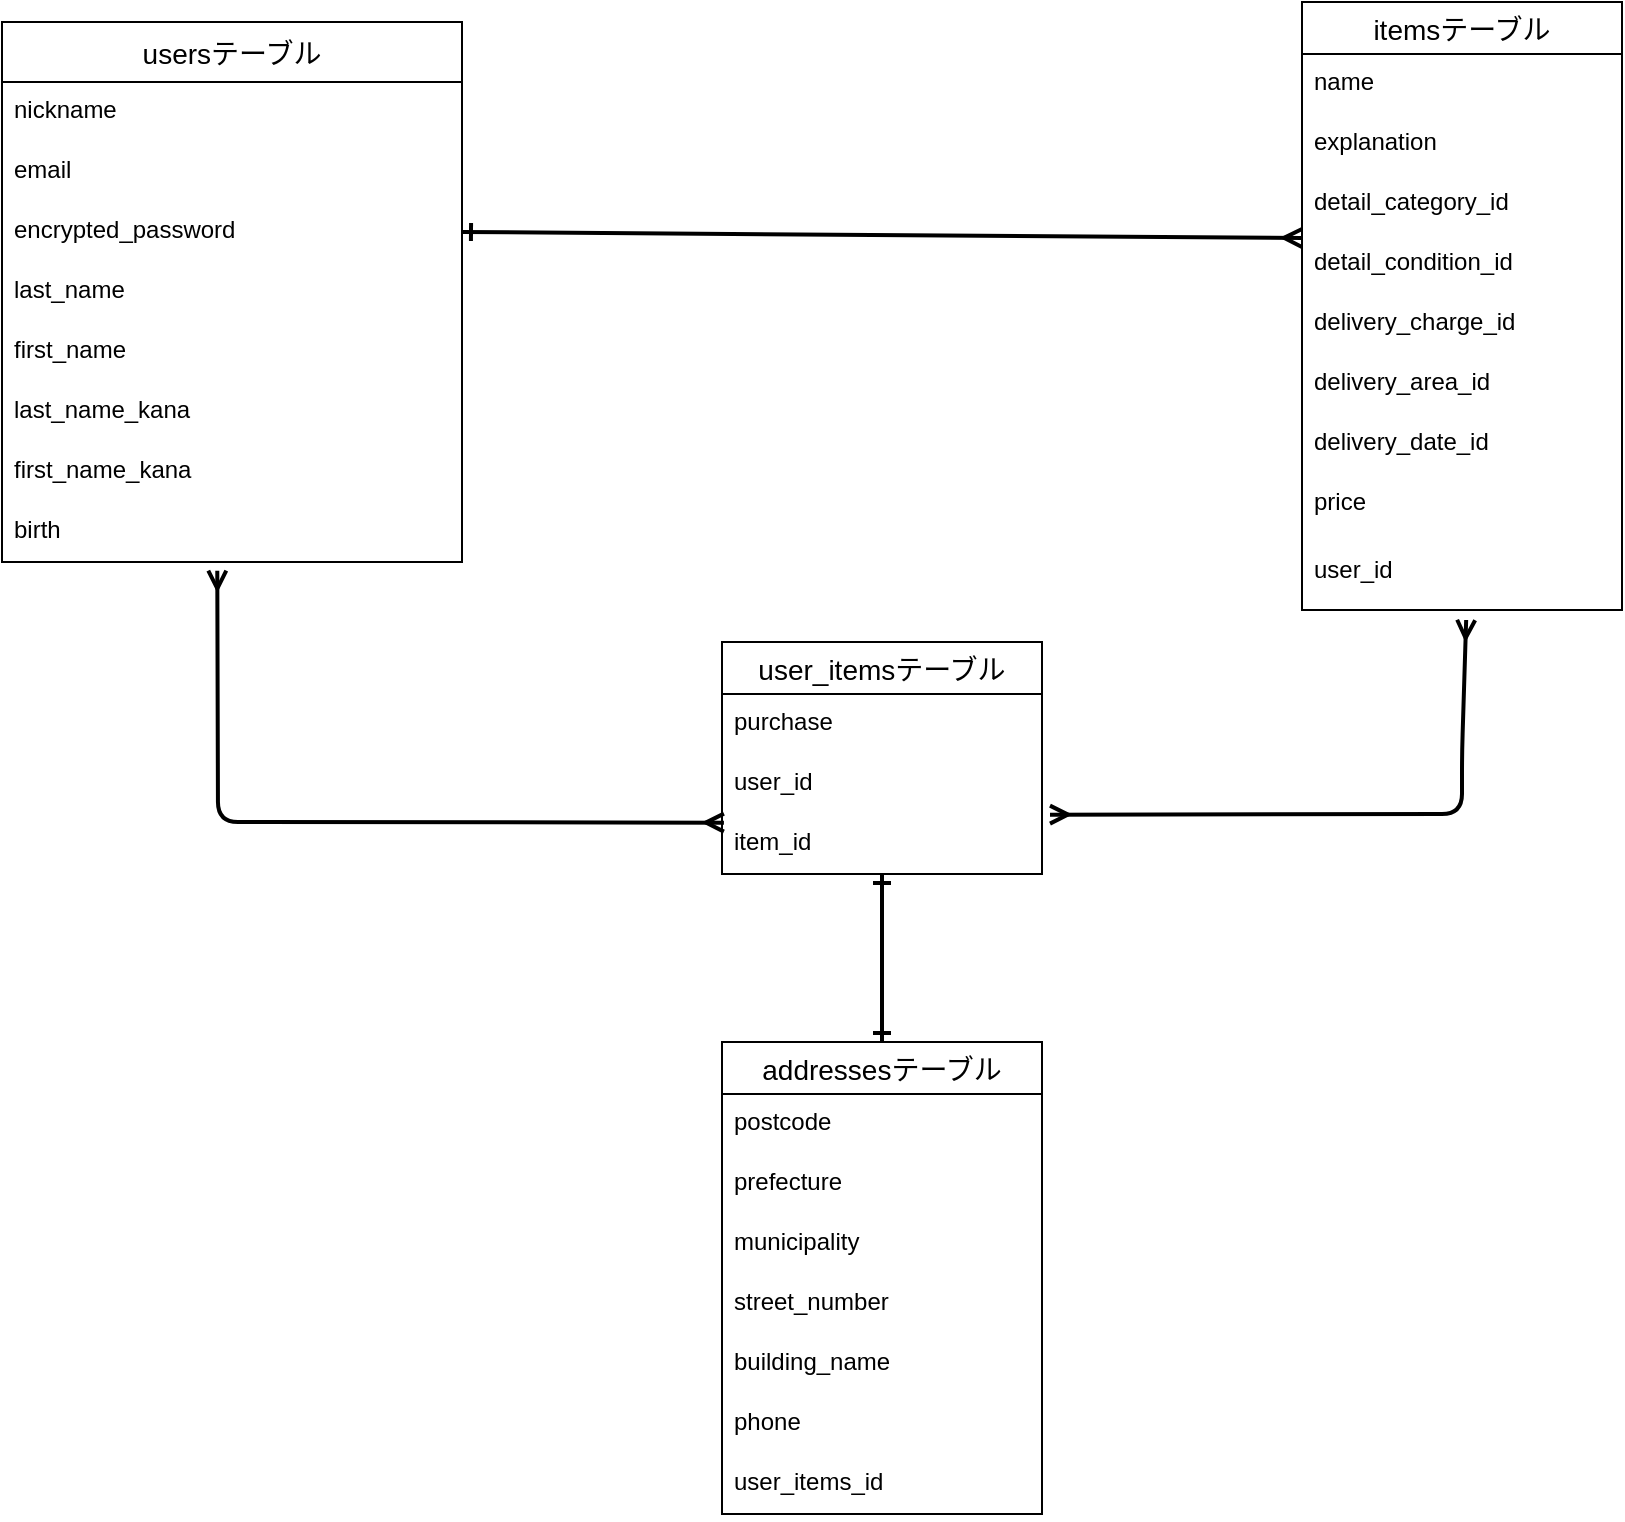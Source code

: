 <mxfile>
    <diagram id="WFOtl1uapArni-DYhw80" name="ページ1">
        <mxGraphModel dx="1476" dy="1006" grid="1" gridSize="10" guides="1" tooltips="1" connect="1" arrows="1" fold="1" page="1" pageScale="1" pageWidth="827" pageHeight="1169" math="0" shadow="0">
            <root>
                <mxCell id="0"/>
                <mxCell id="1" parent="0"/>
                <mxCell id="11" value="usersテーブル" style="swimlane;fontStyle=0;childLayout=stackLayout;horizontal=1;startSize=30;horizontalStack=0;resizeParent=1;resizeParentMax=0;resizeLast=0;collapsible=1;marginBottom=0;align=center;fontSize=14;" parent="1" vertex="1">
                    <mxGeometry x="260" y="220" width="230" height="270" as="geometry">
                        <mxRectangle x="60" y="106" width="60" height="30" as="alternateBounds"/>
                    </mxGeometry>
                </mxCell>
                <mxCell id="38" value="nickname " style="text;strokeColor=none;fillColor=none;spacingLeft=4;spacingRight=4;overflow=hidden;rotatable=0;points=[[0,0.5],[1,0.5]];portConstraint=eastwest;fontSize=12;" parent="11" vertex="1">
                    <mxGeometry y="30" width="230" height="30" as="geometry"/>
                </mxCell>
                <mxCell id="37" value="email" style="text;strokeColor=none;fillColor=none;spacingLeft=4;spacingRight=4;overflow=hidden;rotatable=0;points=[[0,0.5],[1,0.5]];portConstraint=eastwest;fontSize=12;" parent="11" vertex="1">
                    <mxGeometry y="60" width="230" height="30" as="geometry"/>
                </mxCell>
                <mxCell id="36" value="encrypted_password" style="text;strokeColor=none;fillColor=none;spacingLeft=4;spacingRight=4;overflow=hidden;rotatable=0;points=[[0,0.5],[1,0.5]];portConstraint=eastwest;fontSize=12;" parent="11" vertex="1">
                    <mxGeometry y="90" width="230" height="30" as="geometry"/>
                </mxCell>
                <mxCell id="35" value="last_name" style="text;strokeColor=none;fillColor=none;spacingLeft=4;spacingRight=4;overflow=hidden;rotatable=0;points=[[0,0.5],[1,0.5]];portConstraint=eastwest;fontSize=12;" parent="11" vertex="1">
                    <mxGeometry y="120" width="230" height="30" as="geometry"/>
                </mxCell>
                <mxCell id="34" value="first_name" style="text;strokeColor=none;fillColor=none;spacingLeft=4;spacingRight=4;overflow=hidden;rotatable=0;points=[[0,0.5],[1,0.5]];portConstraint=eastwest;fontSize=12;" parent="11" vertex="1">
                    <mxGeometry y="150" width="230" height="30" as="geometry"/>
                </mxCell>
                <mxCell id="39" value="last_name_kana" style="text;strokeColor=none;fillColor=none;spacingLeft=4;spacingRight=4;overflow=hidden;rotatable=0;points=[[0,0.5],[1,0.5]];portConstraint=eastwest;fontSize=12;" vertex="1" parent="11">
                    <mxGeometry y="180" width="230" height="30" as="geometry"/>
                </mxCell>
                <mxCell id="42" value="first_name_kana" style="text;strokeColor=none;fillColor=none;spacingLeft=4;spacingRight=4;overflow=hidden;rotatable=0;points=[[0,0.5],[1,0.5]];portConstraint=eastwest;fontSize=12;" vertex="1" parent="11">
                    <mxGeometry y="210" width="230" height="30" as="geometry"/>
                </mxCell>
                <mxCell id="41" value="birth" style="text;strokeColor=none;fillColor=none;spacingLeft=4;spacingRight=4;overflow=hidden;rotatable=0;points=[[0,0.5],[1,0.5]];portConstraint=eastwest;fontSize=12;" vertex="1" parent="11">
                    <mxGeometry y="240" width="230" height="30" as="geometry"/>
                </mxCell>
                <mxCell id="15" value="itemsテーブル" style="swimlane;fontStyle=0;childLayout=stackLayout;horizontal=1;startSize=26;horizontalStack=0;resizeParent=1;resizeParentMax=0;resizeLast=0;collapsible=1;marginBottom=0;align=center;fontSize=14;" parent="1" vertex="1">
                    <mxGeometry x="910" y="210" width="160" height="304" as="geometry"/>
                </mxCell>
                <mxCell id="16" value="name" style="text;strokeColor=none;fillColor=none;spacingLeft=4;spacingRight=4;overflow=hidden;rotatable=0;points=[[0,0.5],[1,0.5]];portConstraint=eastwest;fontSize=12;" parent="15" vertex="1">
                    <mxGeometry y="26" width="160" height="30" as="geometry"/>
                </mxCell>
                <mxCell id="17" value="explanation" style="text;strokeColor=none;fillColor=none;spacingLeft=4;spacingRight=4;overflow=hidden;rotatable=0;points=[[0,0.5],[1,0.5]];portConstraint=eastwest;fontSize=12;" parent="15" vertex="1">
                    <mxGeometry y="56" width="160" height="30" as="geometry"/>
                </mxCell>
                <mxCell id="18" value="detail_category_id" style="text;strokeColor=none;fillColor=none;spacingLeft=4;spacingRight=4;overflow=hidden;rotatable=0;points=[[0,0.5],[1,0.5]];portConstraint=eastwest;fontSize=12;" parent="15" vertex="1">
                    <mxGeometry y="86" width="160" height="30" as="geometry"/>
                </mxCell>
                <mxCell id="50" value="detail_condition_id" style="text;strokeColor=none;fillColor=none;spacingLeft=4;spacingRight=4;overflow=hidden;rotatable=0;points=[[0,0.5],[1,0.5]];portConstraint=eastwest;fontSize=12;" vertex="1" parent="15">
                    <mxGeometry y="116" width="160" height="30" as="geometry"/>
                </mxCell>
                <mxCell id="48" value="delivery_charge_id" style="text;strokeColor=none;fillColor=none;spacingLeft=4;spacingRight=4;overflow=hidden;rotatable=0;points=[[0,0.5],[1,0.5]];portConstraint=eastwest;fontSize=12;" vertex="1" parent="15">
                    <mxGeometry y="146" width="160" height="30" as="geometry"/>
                </mxCell>
                <mxCell id="47" value="delivery_area_id" style="text;strokeColor=none;fillColor=none;spacingLeft=4;spacingRight=4;overflow=hidden;rotatable=0;points=[[0,0.5],[1,0.5]];portConstraint=eastwest;fontSize=12;" vertex="1" parent="15">
                    <mxGeometry y="176" width="160" height="30" as="geometry"/>
                </mxCell>
                <mxCell id="46" value="delivery_date_id" style="text;strokeColor=none;fillColor=none;spacingLeft=4;spacingRight=4;overflow=hidden;rotatable=0;points=[[0,0.5],[1,0.5]];portConstraint=eastwest;fontSize=12;" vertex="1" parent="15">
                    <mxGeometry y="206" width="160" height="30" as="geometry"/>
                </mxCell>
                <mxCell id="55" value="price" style="text;strokeColor=none;fillColor=none;spacingLeft=4;spacingRight=4;overflow=hidden;rotatable=0;points=[[0,0.5],[1,0.5]];portConstraint=eastwest;fontSize=12;" vertex="1" parent="15">
                    <mxGeometry y="236" width="160" height="34" as="geometry"/>
                </mxCell>
                <mxCell id="74" value="user_id" style="text;strokeColor=none;fillColor=none;spacingLeft=4;spacingRight=4;overflow=hidden;rotatable=0;points=[[0,0.5],[1,0.5]];portConstraint=eastwest;fontSize=12;" vertex="1" parent="15">
                    <mxGeometry y="270" width="160" height="34" as="geometry"/>
                </mxCell>
                <mxCell id="71" style="edgeStyle=none;jumpSize=30;html=1;startArrow=ERone;startFill=0;endArrow=ERone;endFill=0;strokeWidth=2;" edge="1" parent="1" source="26" target="64">
                    <mxGeometry relative="1" as="geometry"/>
                </mxCell>
                <mxCell id="26" value="addressesテーブル" style="swimlane;fontStyle=0;childLayout=stackLayout;horizontal=1;startSize=26;horizontalStack=0;resizeParent=1;resizeParentMax=0;resizeLast=0;collapsible=1;marginBottom=0;align=center;fontSize=14;" parent="1" vertex="1">
                    <mxGeometry x="620" y="730" width="160" height="236" as="geometry"/>
                </mxCell>
                <mxCell id="27" value="postcode" style="text;strokeColor=none;fillColor=none;spacingLeft=4;spacingRight=4;overflow=hidden;rotatable=0;points=[[0,0.5],[1,0.5]];portConstraint=eastwest;fontSize=12;" parent="26" vertex="1">
                    <mxGeometry y="26" width="160" height="30" as="geometry"/>
                </mxCell>
                <mxCell id="28" value="prefecture" style="text;strokeColor=none;fillColor=none;spacingLeft=4;spacingRight=4;overflow=hidden;rotatable=0;points=[[0,0.5],[1,0.5]];portConstraint=eastwest;fontSize=12;" parent="26" vertex="1">
                    <mxGeometry y="56" width="160" height="30" as="geometry"/>
                </mxCell>
                <mxCell id="29" value="municipality" style="text;strokeColor=none;fillColor=none;spacingLeft=4;spacingRight=4;overflow=hidden;rotatable=0;points=[[0,0.5],[1,0.5]];portConstraint=eastwest;fontSize=12;" parent="26" vertex="1">
                    <mxGeometry y="86" width="160" height="30" as="geometry"/>
                </mxCell>
                <mxCell id="51" value="street_number" style="text;strokeColor=none;fillColor=none;spacingLeft=4;spacingRight=4;overflow=hidden;rotatable=0;points=[[0,0.5],[1,0.5]];portConstraint=eastwest;fontSize=12;" vertex="1" parent="26">
                    <mxGeometry y="116" width="160" height="30" as="geometry"/>
                </mxCell>
                <mxCell id="52" value="building_name" style="text;strokeColor=none;fillColor=none;spacingLeft=4;spacingRight=4;overflow=hidden;rotatable=0;points=[[0,0.5],[1,0.5]];portConstraint=eastwest;fontSize=12;" vertex="1" parent="26">
                    <mxGeometry y="146" width="160" height="30" as="geometry"/>
                </mxCell>
                <mxCell id="53" value="phone&#10;" style="text;strokeColor=none;fillColor=none;spacingLeft=4;spacingRight=4;overflow=hidden;rotatable=0;points=[[0,0.5],[1,0.5]];portConstraint=eastwest;fontSize=12;" vertex="1" parent="26">
                    <mxGeometry y="176" width="160" height="30" as="geometry"/>
                </mxCell>
                <mxCell id="54" value="user_items_id" style="text;strokeColor=none;fillColor=none;spacingLeft=4;spacingRight=4;overflow=hidden;rotatable=0;points=[[0,0.5],[1,0.5]];portConstraint=eastwest;fontSize=12;" vertex="1" parent="26">
                    <mxGeometry y="206" width="160" height="30" as="geometry"/>
                </mxCell>
                <mxCell id="56" style="edgeStyle=none;jumpSize=30;html=1;endArrow=ERmany;endFill=0;strokeWidth=2;exitX=1;exitY=0.5;exitDx=0;exitDy=0;startArrow=ERone;startFill=0;" edge="1" parent="1" source="36">
                    <mxGeometry relative="1" as="geometry">
                        <mxPoint x="500" y="320" as="sourcePoint"/>
                        <mxPoint x="910" y="328" as="targetPoint"/>
                    </mxGeometry>
                </mxCell>
                <mxCell id="62" value="user_itemsテーブル" style="swimlane;fontStyle=0;childLayout=stackLayout;horizontal=1;startSize=26;horizontalStack=0;resizeParent=1;resizeParentMax=0;resizeLast=0;collapsible=1;marginBottom=0;align=center;fontSize=14;" vertex="1" parent="1">
                    <mxGeometry x="620" y="530" width="160" height="116" as="geometry"/>
                </mxCell>
                <mxCell id="73" value="purchase" style="text;strokeColor=none;fillColor=none;spacingLeft=4;spacingRight=4;overflow=hidden;rotatable=0;points=[[0,0.5],[1,0.5]];portConstraint=eastwest;fontSize=12;" vertex="1" parent="62">
                    <mxGeometry y="26" width="160" height="30" as="geometry"/>
                </mxCell>
                <mxCell id="63" value="user_id" style="text;strokeColor=none;fillColor=none;spacingLeft=4;spacingRight=4;overflow=hidden;rotatable=0;points=[[0,0.5],[1,0.5]];portConstraint=eastwest;fontSize=12;" vertex="1" parent="62">
                    <mxGeometry y="56" width="160" height="30" as="geometry"/>
                </mxCell>
                <mxCell id="64" value="item_id" style="text;strokeColor=none;fillColor=none;spacingLeft=4;spacingRight=4;overflow=hidden;rotatable=0;points=[[0,0.5],[1,0.5]];portConstraint=eastwest;fontSize=12;" vertex="1" parent="62">
                    <mxGeometry y="86" width="160" height="30" as="geometry"/>
                </mxCell>
                <mxCell id="65" style="edgeStyle=none;jumpSize=30;html=1;entryX=0.006;entryY=1.144;entryDx=0;entryDy=0;startArrow=ERmany;startFill=0;endArrow=ERmany;endFill=0;strokeWidth=2;exitX=0.468;exitY=1.144;exitDx=0;exitDy=0;exitPerimeter=0;entryPerimeter=0;" edge="1" parent="1" source="41" target="63">
                    <mxGeometry relative="1" as="geometry">
                        <mxPoint x="350" y="505" as="sourcePoint"/>
                        <Array as="points">
                            <mxPoint x="368" y="620"/>
                        </Array>
                    </mxGeometry>
                </mxCell>
                <mxCell id="70" style="edgeStyle=none;jumpSize=30;html=1;entryX=1.025;entryY=0.011;entryDx=0;entryDy=0;startArrow=ERmany;startFill=0;endArrow=ERmany;endFill=0;strokeWidth=2;entryPerimeter=0;exitX=0.513;exitY=1.147;exitDx=0;exitDy=0;exitPerimeter=0;" edge="1" parent="1" source="74" target="64">
                    <mxGeometry relative="1" as="geometry">
                        <Array as="points">
                            <mxPoint x="990" y="586"/>
                            <mxPoint x="990" y="616"/>
                        </Array>
                    </mxGeometry>
                </mxCell>
            </root>
        </mxGraphModel>
    </diagram>
</mxfile>